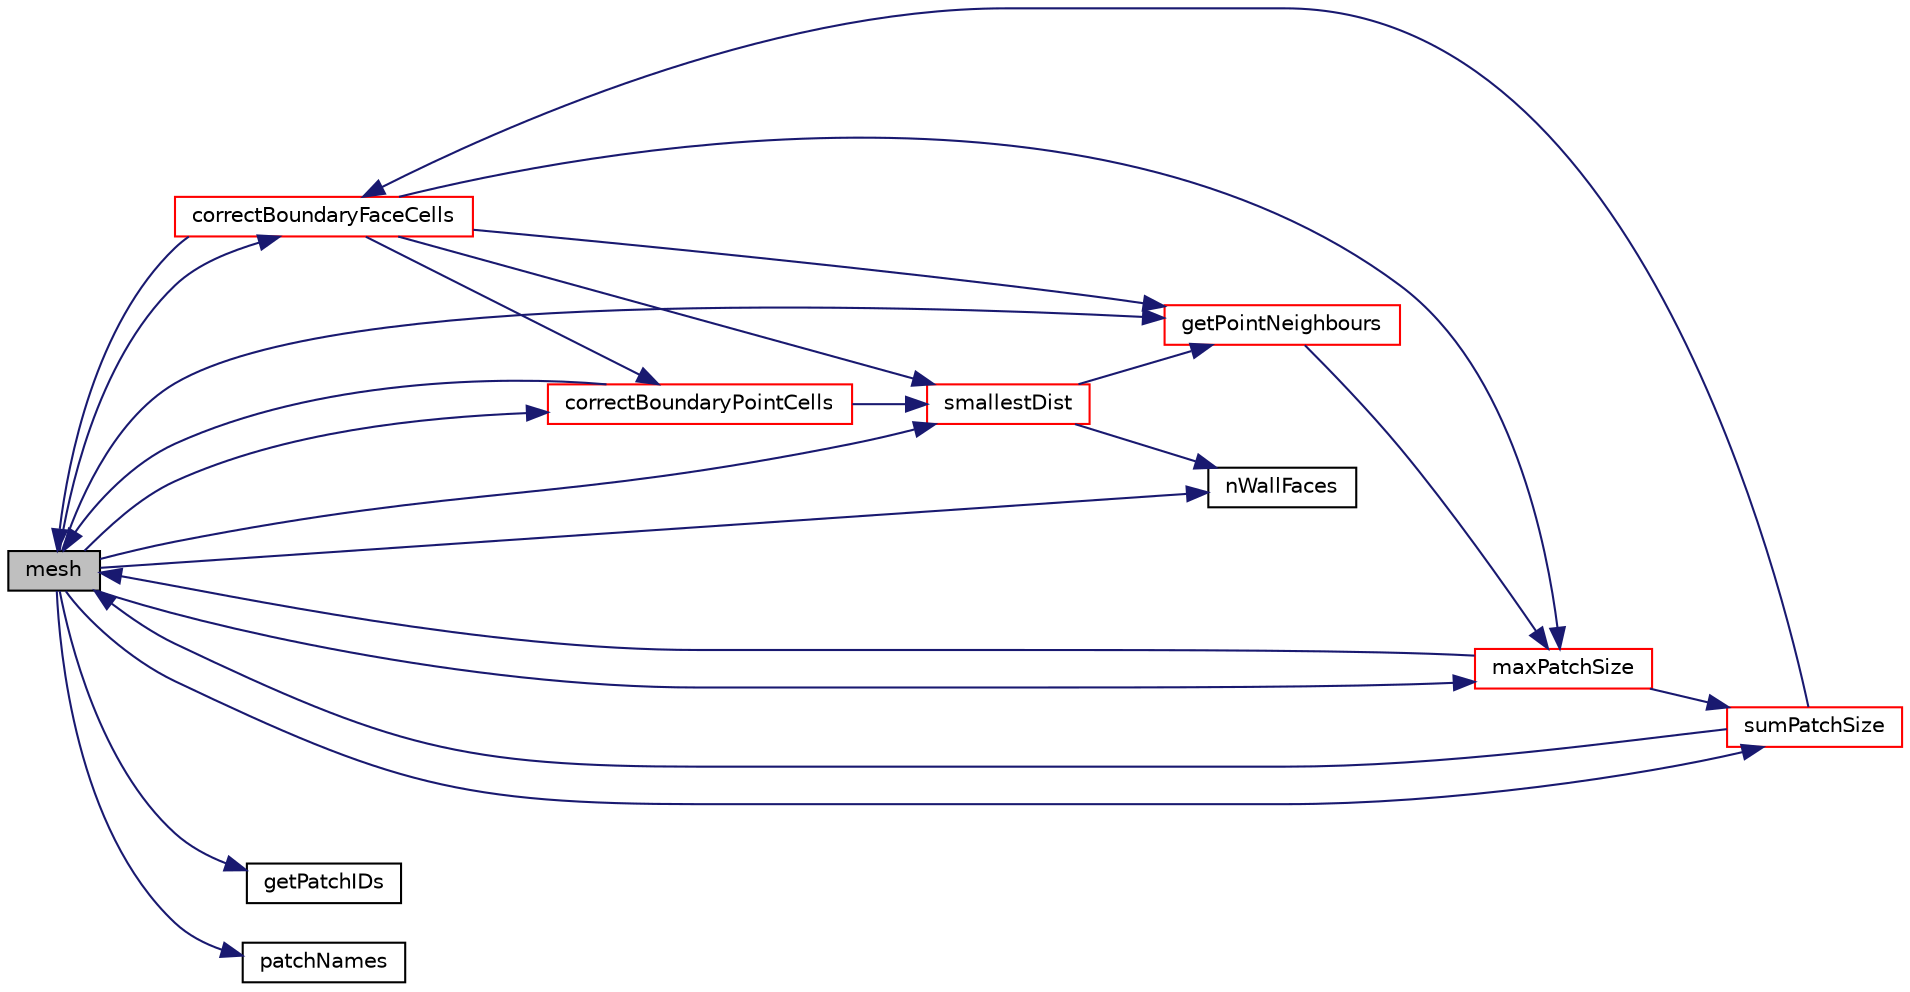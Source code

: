 digraph "mesh"
{
  bgcolor="transparent";
  edge [fontname="Helvetica",fontsize="10",labelfontname="Helvetica",labelfontsize="10"];
  node [fontname="Helvetica",fontsize="10",shape=record];
  rankdir="LR";
  Node1 [label="mesh",height=0.2,width=0.4,color="black", fillcolor="grey75", style="filled", fontcolor="black"];
  Node1 -> Node2 [color="midnightblue",fontsize="10",style="solid",fontname="Helvetica"];
  Node2 [label="correctBoundaryFaceCells",height=0.2,width=0.4,color="red",URL="$a00213.html#a5198bdca2e34eb1b084a525b90740576",tooltip="Correct all cells connected to boundary (via face). Sets values in. "];
  Node2 -> Node3 [color="midnightblue",fontsize="10",style="solid",fontname="Helvetica"];
  Node3 [label="maxPatchSize",height=0.2,width=0.4,color="red",URL="$a00213.html#a9dbd26fb9886d27b927f529e84960b1d",tooltip="Size of largest patch (out of supplied subset of patches) "];
  Node3 -> Node1 [color="midnightblue",fontsize="10",style="solid",fontname="Helvetica"];
  Node3 -> Node4 [color="midnightblue",fontsize="10",style="solid",fontname="Helvetica"];
  Node4 [label="sumPatchSize",height=0.2,width=0.4,color="red",URL="$a00213.html#ad24aa3f8f45e32efb6f983ba75205bed",tooltip="Sum of patch sizes (out of supplied subset of patches). "];
  Node4 -> Node1 [color="midnightblue",fontsize="10",style="solid",fontname="Helvetica"];
  Node4 -> Node2 [color="midnightblue",fontsize="10",style="solid",fontname="Helvetica"];
  Node2 -> Node1 [color="midnightblue",fontsize="10",style="solid",fontname="Helvetica"];
  Node2 -> Node5 [color="midnightblue",fontsize="10",style="solid",fontname="Helvetica"];
  Node5 [label="getPointNeighbours",height=0.2,width=0.4,color="red",URL="$a00213.html#aafabc2c0d34e3ffdee914c7b971cc76c",tooltip="Get faces sharing point with face on patch. "];
  Node5 -> Node3 [color="midnightblue",fontsize="10",style="solid",fontname="Helvetica"];
  Node2 -> Node6 [color="midnightblue",fontsize="10",style="solid",fontname="Helvetica"];
  Node6 [label="smallestDist",height=0.2,width=0.4,color="red",URL="$a00213.html#a88216441192595feb32d2e7f9399e663",tooltip="Calculate smallest true distance (and face index) "];
  Node6 -> Node7 [color="midnightblue",fontsize="10",style="solid",fontname="Helvetica"];
  Node7 [label="nWallFaces",height=0.2,width=0.4,color="black",URL="$a03230.html#ace3ce457d57f6aa80fad527f34d117c8"];
  Node6 -> Node5 [color="midnightblue",fontsize="10",style="solid",fontname="Helvetica"];
  Node2 -> Node8 [color="midnightblue",fontsize="10",style="solid",fontname="Helvetica"];
  Node8 [label="correctBoundaryPointCells",height=0.2,width=0.4,color="red",URL="$a00213.html#a7438151f39b383ddccb8cb95cf77202f",tooltip="Correct all cells connected to wall (via point). Sets values in. "];
  Node8 -> Node1 [color="midnightblue",fontsize="10",style="solid",fontname="Helvetica"];
  Node8 -> Node6 [color="midnightblue",fontsize="10",style="solid",fontname="Helvetica"];
  Node1 -> Node8 [color="midnightblue",fontsize="10",style="solid",fontname="Helvetica"];
  Node1 -> Node9 [color="midnightblue",fontsize="10",style="solid",fontname="Helvetica"];
  Node9 [label="getPatchIDs",height=0.2,width=0.4,color="black",URL="$a00213.html#abc8c3024ebac207076b54525ce31a5cb",tooltip="Get patchIDs of/derived off certain type (e.g. &#39;processorPolyPatch&#39;) "];
  Node1 -> Node5 [color="midnightblue",fontsize="10",style="solid",fontname="Helvetica"];
  Node1 -> Node3 [color="midnightblue",fontsize="10",style="solid",fontname="Helvetica"];
  Node1 -> Node7 [color="midnightblue",fontsize="10",style="solid",fontname="Helvetica"];
  Node1 -> Node10 [color="midnightblue",fontsize="10",style="solid",fontname="Helvetica"];
  Node10 [label="patchNames",height=0.2,width=0.4,color="black",URL="$a03926.html#a2b0b0d262376a4021c85e70b012ebe4e"];
  Node1 -> Node6 [color="midnightblue",fontsize="10",style="solid",fontname="Helvetica"];
  Node1 -> Node4 [color="midnightblue",fontsize="10",style="solid",fontname="Helvetica"];
}
